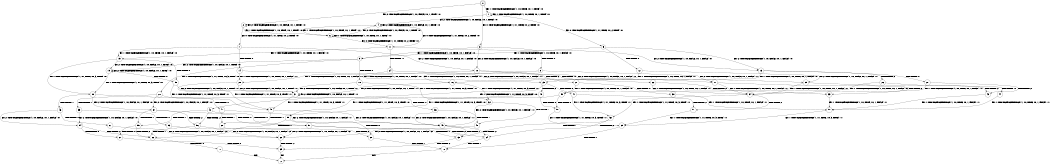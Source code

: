 digraph BCG {
size = "7, 10.5";
center = TRUE;
node [shape = circle];
0 [peripheries = 2];
0 -> 1 [label = "EX !1 !ATOMIC_EXCH_BRANCH (1, +0, TRUE, +0, 1, TRUE) !:0:"];
0 -> 2 [label = "EX !2 !ATOMIC_EXCH_BRANCH (1, +0, FALSE, +0, 1, TRUE) !:0:"];
0 -> 3 [label = "EX !0 !ATOMIC_EXCH_BRANCH (1, +1, TRUE, +0, 2, TRUE) !:0:"];
1 -> 4 [label = "EX !2 !ATOMIC_EXCH_BRANCH (1, +0, FALSE, +0, 1, TRUE) !:0:"];
1 -> 5 [label = "EX !0 !ATOMIC_EXCH_BRANCH (1, +1, TRUE, +0, 2, TRUE) !:0:"];
1 -> 1 [label = "EX !1 !ATOMIC_EXCH_BRANCH (1, +0, TRUE, +0, 1, TRUE) !:0:"];
2 -> 6 [label = "EX !1 !ATOMIC_EXCH_BRANCH (1, +0, TRUE, +0, 1, TRUE) !:0:"];
2 -> 7 [label = "EX !0 !ATOMIC_EXCH_BRANCH (1, +1, TRUE, +0, 2, TRUE) !:0:"];
2 -> 2 [label = "EX !2 !ATOMIC_EXCH_BRANCH (1, +0, FALSE, +0, 1, TRUE) !:0:"];
3 -> 8 [label = "TERMINATE !0"];
3 -> 9 [label = "EX !1 !ATOMIC_EXCH_BRANCH (1, +0, TRUE, +0, 1, FALSE) !:0:"];
3 -> 10 [label = "EX !2 !ATOMIC_EXCH_BRANCH (1, +0, FALSE, +0, 1, FALSE) !:0:"];
4 -> 11 [label = "EX !0 !ATOMIC_EXCH_BRANCH (1, +1, TRUE, +0, 2, TRUE) !:0:"];
4 -> 4 [label = "EX !2 !ATOMIC_EXCH_BRANCH (1, +0, FALSE, +0, 1, TRUE) !:0:"];
4 -> 6 [label = "EX !1 !ATOMIC_EXCH_BRANCH (1, +0, TRUE, +0, 1, TRUE) !:0:"];
5 -> 12 [label = "TERMINATE !0"];
5 -> 13 [label = "EX !2 !ATOMIC_EXCH_BRANCH (1, +0, FALSE, +0, 1, FALSE) !:0:"];
5 -> 9 [label = "EX !1 !ATOMIC_EXCH_BRANCH (1, +0, TRUE, +0, 1, FALSE) !:0:"];
6 -> 11 [label = "EX !0 !ATOMIC_EXCH_BRANCH (1, +1, TRUE, +0, 2, TRUE) !:0:"];
6 -> 4 [label = "EX !2 !ATOMIC_EXCH_BRANCH (1, +0, FALSE, +0, 1, TRUE) !:0:"];
6 -> 6 [label = "EX !1 !ATOMIC_EXCH_BRANCH (1, +0, TRUE, +0, 1, TRUE) !:0:"];
7 -> 14 [label = "TERMINATE !0"];
7 -> 15 [label = "EX !1 !ATOMIC_EXCH_BRANCH (1, +0, TRUE, +0, 1, FALSE) !:0:"];
7 -> 10 [label = "EX !2 !ATOMIC_EXCH_BRANCH (1, +0, FALSE, +0, 1, FALSE) !:0:"];
8 -> 16 [label = "EX !1 !ATOMIC_EXCH_BRANCH (1, +0, TRUE, +0, 1, FALSE) !:1:"];
8 -> 17 [label = "EX !2 !ATOMIC_EXCH_BRANCH (1, +0, FALSE, +0, 1, FALSE) !:1:"];
9 -> 18 [label = "TERMINATE !0"];
9 -> 19 [label = "EX !2 !ATOMIC_EXCH_BRANCH (1, +0, FALSE, +0, 1, TRUE) !:0:"];
9 -> 20 [label = "EX !1 !ATOMIC_EXCH_BRANCH (1, +1, TRUE, +0, 3, TRUE) !:0:"];
10 -> 21 [label = "TERMINATE !2"];
10 -> 22 [label = "TERMINATE !0"];
10 -> 23 [label = "EX !1 !ATOMIC_EXCH_BRANCH (1, +0, TRUE, +0, 1, FALSE) !:0:"];
11 -> 24 [label = "TERMINATE !0"];
11 -> 13 [label = "EX !2 !ATOMIC_EXCH_BRANCH (1, +0, FALSE, +0, 1, FALSE) !:0:"];
11 -> 15 [label = "EX !1 !ATOMIC_EXCH_BRANCH (1, +0, TRUE, +0, 1, FALSE) !:0:"];
12 -> 25 [label = "EX !2 !ATOMIC_EXCH_BRANCH (1, +0, FALSE, +0, 1, FALSE) !:1:"];
12 -> 16 [label = "EX !1 !ATOMIC_EXCH_BRANCH (1, +0, TRUE, +0, 1, FALSE) !:1:"];
13 -> 26 [label = "TERMINATE !2"];
13 -> 27 [label = "TERMINATE !0"];
13 -> 23 [label = "EX !1 !ATOMIC_EXCH_BRANCH (1, +0, TRUE, +0, 1, FALSE) !:0:"];
14 -> 28 [label = "EX !1 !ATOMIC_EXCH_BRANCH (1, +0, TRUE, +0, 1, FALSE) !:1:"];
14 -> 17 [label = "EX !2 !ATOMIC_EXCH_BRANCH (1, +0, FALSE, +0, 1, FALSE) !:1:"];
15 -> 29 [label = "TERMINATE !0"];
15 -> 19 [label = "EX !2 !ATOMIC_EXCH_BRANCH (1, +0, FALSE, +0, 1, TRUE) !:0:"];
15 -> 30 [label = "EX !1 !ATOMIC_EXCH_BRANCH (1, +1, TRUE, +0, 3, TRUE) !:0:"];
16 -> 31 [label = "EX !2 !ATOMIC_EXCH_BRANCH (1, +0, FALSE, +0, 1, TRUE) !:1:"];
16 -> 32 [label = "EX !1 !ATOMIC_EXCH_BRANCH (1, +1, TRUE, +0, 3, TRUE) !:1:"];
17 -> 33 [label = "TERMINATE !2"];
17 -> 34 [label = "EX !1 !ATOMIC_EXCH_BRANCH (1, +0, TRUE, +0, 1, FALSE) !:1:"];
18 -> 31 [label = "EX !2 !ATOMIC_EXCH_BRANCH (1, +0, FALSE, +0, 1, TRUE) !:1:"];
18 -> 32 [label = "EX !1 !ATOMIC_EXCH_BRANCH (1, +1, TRUE, +0, 3, TRUE) !:1:"];
19 -> 29 [label = "TERMINATE !0"];
19 -> 19 [label = "EX !2 !ATOMIC_EXCH_BRANCH (1, +0, FALSE, +0, 1, TRUE) !:0:"];
19 -> 30 [label = "EX !1 !ATOMIC_EXCH_BRANCH (1, +1, TRUE, +0, 3, TRUE) !:0:"];
20 -> 35 [label = "TERMINATE !1"];
20 -> 36 [label = "TERMINATE !0"];
20 -> 37 [label = "EX !2 !ATOMIC_EXCH_BRANCH (1, +0, FALSE, +0, 1, FALSE) !:0:"];
21 -> 38 [label = "TERMINATE !0"];
21 -> 39 [label = "EX !1 !ATOMIC_EXCH_BRANCH (1, +0, TRUE, +0, 1, FALSE) !:0:"];
22 -> 33 [label = "TERMINATE !2"];
22 -> 34 [label = "EX !1 !ATOMIC_EXCH_BRANCH (1, +0, TRUE, +0, 1, FALSE) !:1:"];
23 -> 40 [label = "TERMINATE !2"];
23 -> 41 [label = "TERMINATE !0"];
23 -> 42 [label = "EX !1 !ATOMIC_EXCH_BRANCH (1, +1, TRUE, +0, 3, TRUE) !:0:"];
24 -> 25 [label = "EX !2 !ATOMIC_EXCH_BRANCH (1, +0, FALSE, +0, 1, FALSE) !:1:"];
24 -> 28 [label = "EX !1 !ATOMIC_EXCH_BRANCH (1, +0, TRUE, +0, 1, FALSE) !:1:"];
25 -> 43 [label = "TERMINATE !2"];
25 -> 34 [label = "EX !1 !ATOMIC_EXCH_BRANCH (1, +0, TRUE, +0, 1, FALSE) !:1:"];
26 -> 44 [label = "TERMINATE !0"];
26 -> 39 [label = "EX !1 !ATOMIC_EXCH_BRANCH (1, +0, TRUE, +0, 1, FALSE) !:0:"];
27 -> 43 [label = "TERMINATE !2"];
27 -> 34 [label = "EX !1 !ATOMIC_EXCH_BRANCH (1, +0, TRUE, +0, 1, FALSE) !:1:"];
28 -> 31 [label = "EX !2 !ATOMIC_EXCH_BRANCH (1, +0, FALSE, +0, 1, TRUE) !:1:"];
28 -> 45 [label = "EX !1 !ATOMIC_EXCH_BRANCH (1, +1, TRUE, +0, 3, TRUE) !:1:"];
29 -> 31 [label = "EX !2 !ATOMIC_EXCH_BRANCH (1, +0, FALSE, +0, 1, TRUE) !:1:"];
29 -> 45 [label = "EX !1 !ATOMIC_EXCH_BRANCH (1, +1, TRUE, +0, 3, TRUE) !:1:"];
30 -> 46 [label = "TERMINATE !1"];
30 -> 47 [label = "TERMINATE !0"];
30 -> 37 [label = "EX !2 !ATOMIC_EXCH_BRANCH (1, +0, FALSE, +0, 1, FALSE) !:0:"];
31 -> 31 [label = "EX !2 !ATOMIC_EXCH_BRANCH (1, +0, FALSE, +0, 1, TRUE) !:1:"];
31 -> 45 [label = "EX !1 !ATOMIC_EXCH_BRANCH (1, +1, TRUE, +0, 3, TRUE) !:1:"];
32 -> 48 [label = "TERMINATE !1"];
32 -> 49 [label = "EX !2 !ATOMIC_EXCH_BRANCH (1, +0, FALSE, +0, 1, FALSE) !:1:"];
33 -> 50 [label = "EX !1 !ATOMIC_EXCH_BRANCH (1, +0, TRUE, +0, 1, FALSE) !:1:"];
34 -> 51 [label = "TERMINATE !2"];
34 -> 52 [label = "EX !1 !ATOMIC_EXCH_BRANCH (1, +1, TRUE, +0, 3, TRUE) !:1:"];
35 -> 53 [label = "TERMINATE !0"];
35 -> 54 [label = "EX !2 !ATOMIC_EXCH_BRANCH (1, +0, FALSE, +0, 1, FALSE) !:0:"];
36 -> 48 [label = "TERMINATE !1"];
36 -> 49 [label = "EX !2 !ATOMIC_EXCH_BRANCH (1, +0, FALSE, +0, 1, FALSE) !:1:"];
37 -> 55 [label = "TERMINATE !1"];
37 -> 56 [label = "TERMINATE !2"];
37 -> 57 [label = "TERMINATE !0"];
38 -> 50 [label = "EX !1 !ATOMIC_EXCH_BRANCH (1, +0, TRUE, +0, 1, FALSE) !:1:"];
39 -> 58 [label = "TERMINATE !0"];
39 -> 59 [label = "EX !1 !ATOMIC_EXCH_BRANCH (1, +1, TRUE, +0, 3, TRUE) !:0:"];
40 -> 58 [label = "TERMINATE !0"];
40 -> 59 [label = "EX !1 !ATOMIC_EXCH_BRANCH (1, +1, TRUE, +0, 3, TRUE) !:0:"];
41 -> 51 [label = "TERMINATE !2"];
41 -> 52 [label = "EX !1 !ATOMIC_EXCH_BRANCH (1, +1, TRUE, +0, 3, TRUE) !:1:"];
42 -> 55 [label = "TERMINATE !1"];
42 -> 56 [label = "TERMINATE !2"];
42 -> 57 [label = "TERMINATE !0"];
43 -> 50 [label = "EX !1 !ATOMIC_EXCH_BRANCH (1, +0, TRUE, +0, 1, FALSE) !:1:"];
44 -> 50 [label = "EX !1 !ATOMIC_EXCH_BRANCH (1, +0, TRUE, +0, 1, FALSE) !:1:"];
45 -> 60 [label = "TERMINATE !1"];
45 -> 49 [label = "EX !2 !ATOMIC_EXCH_BRANCH (1, +0, FALSE, +0, 1, FALSE) !:1:"];
46 -> 61 [label = "TERMINATE !0"];
46 -> 54 [label = "EX !2 !ATOMIC_EXCH_BRANCH (1, +0, FALSE, +0, 1, FALSE) !:0:"];
47 -> 60 [label = "TERMINATE !1"];
47 -> 49 [label = "EX !2 !ATOMIC_EXCH_BRANCH (1, +0, FALSE, +0, 1, FALSE) !:1:"];
48 -> 62 [label = "EX !2 !ATOMIC_EXCH_BRANCH (1, +0, FALSE, +0, 1, FALSE) !:2:"];
49 -> 63 [label = "TERMINATE !1"];
49 -> 64 [label = "TERMINATE !2"];
50 -> 65 [label = "EX !1 !ATOMIC_EXCH_BRANCH (1, +1, TRUE, +0, 3, TRUE) !:1:"];
51 -> 65 [label = "EX !1 !ATOMIC_EXCH_BRANCH (1, +1, TRUE, +0, 3, TRUE) !:1:"];
52 -> 63 [label = "TERMINATE !1"];
52 -> 64 [label = "TERMINATE !2"];
53 -> 62 [label = "EX !2 !ATOMIC_EXCH_BRANCH (1, +0, FALSE, +0, 1, FALSE) !:2:"];
54 -> 66 [label = "TERMINATE !2"];
54 -> 67 [label = "TERMINATE !0"];
55 -> 66 [label = "TERMINATE !2"];
55 -> 67 [label = "TERMINATE !0"];
56 -> 66 [label = "TERMINATE !1"];
56 -> 68 [label = "TERMINATE !0"];
57 -> 63 [label = "TERMINATE !1"];
57 -> 64 [label = "TERMINATE !2"];
58 -> 65 [label = "EX !1 !ATOMIC_EXCH_BRANCH (1, +1, TRUE, +0, 3, TRUE) !:1:"];
59 -> 66 [label = "TERMINATE !1"];
59 -> 68 [label = "TERMINATE !0"];
60 -> 62 [label = "EX !2 !ATOMIC_EXCH_BRANCH (1, +0, FALSE, +0, 1, FALSE) !:2:"];
61 -> 62 [label = "EX !2 !ATOMIC_EXCH_BRANCH (1, +0, FALSE, +0, 1, FALSE) !:2:"];
62 -> 69 [label = "TERMINATE !2"];
63 -> 69 [label = "TERMINATE !2"];
64 -> 70 [label = "TERMINATE !1"];
65 -> 70 [label = "TERMINATE !1"];
66 -> 71 [label = "TERMINATE !0"];
67 -> 69 [label = "TERMINATE !2"];
68 -> 70 [label = "TERMINATE !1"];
69 -> 72 [label = "exit"];
70 -> 72 [label = "exit"];
71 -> 72 [label = "exit"];
}
